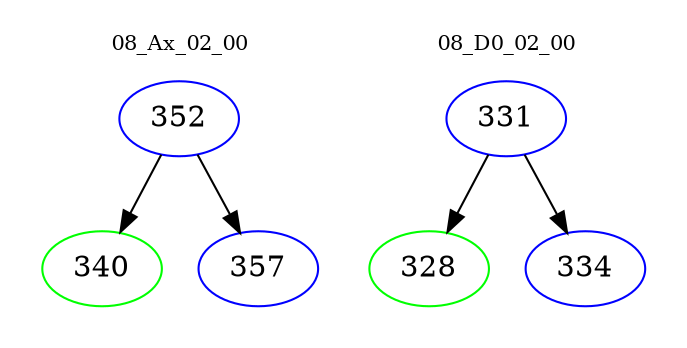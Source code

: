 digraph{
subgraph cluster_0 {
color = white
label = "08_Ax_02_00";
fontsize=10;
T0_352 [label="352", color="blue"]
T0_352 -> T0_340 [color="black"]
T0_340 [label="340", color="green"]
T0_352 -> T0_357 [color="black"]
T0_357 [label="357", color="blue"]
}
subgraph cluster_1 {
color = white
label = "08_D0_02_00";
fontsize=10;
T1_331 [label="331", color="blue"]
T1_331 -> T1_328 [color="black"]
T1_328 [label="328", color="green"]
T1_331 -> T1_334 [color="black"]
T1_334 [label="334", color="blue"]
}
}
